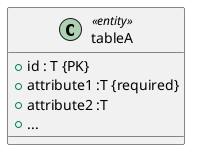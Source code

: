 @startuml (id=tableA)
  class tableA <<entity>> {
    + id : T {PK}
    + attribute1 :T {required}
    + attribute2 :T
    +...
  }
@enduml

@startuml (id=tableB)
  class tableB <<entity>> {
    + id1 : T {PK}
    + id2 : T {PK}
    + attribute1 :T
    + attribute2 :integer {constraint = "value >0"}
    + attribute3 :integer
    +...
  }
@enduml

@startuml (id=tableC)
  class tableC <<entity>> {
    + id :T {PK}
    + attribute1 :T {required}
  }
@enduml

@startuml (id=tableD)
  class tableD <<entity>> {
    + id :T {unique}
    + attribute1 :T {required}
  }
@enduml

@startuml (id=relations)
!procedure $relations($class1, $class2)
  !if ($class1=="tableA" && $class2=="tableB") || ($class1=="tableB" && $class2=="tableA")
    tableA -- tableB :tableA.id = tableB.id1
  !elseif ($class1=="tableA" && $class2=="tableC") || ($class1=="tableC" && $class2=="tableA")
    tableA -- tableC :tableA.attribute2 = tableC.id
  !elseif ($class1=="tableB" && $class2=="tableD") || ($class1=="tableD" && $class2=="tableB")
    tableB -- tableD :tableB.attribute1 = tableD.id
  !endif
!endprocedure
@enduml


